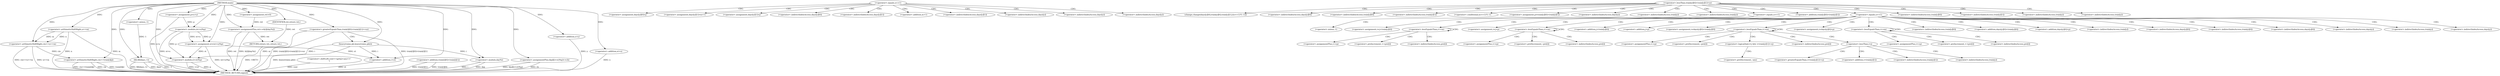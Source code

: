 digraph "main" {  
"1000119" [label = "(METHOD,main)" ]
"1000438" [label = "(METHOD_RETURN,signed)" ]
"1000123" [label = "(<operator>.arithmeticShiftRight,cin>>n>>m)" ]
"1000138" [label = "(fill,fill(days,-1))" ]
"1000144" [label = "(<operator>.arithmeticShiftRight,cin>>train[i][j])" ]
"1000169" [label = "(<operator>.assignment,p=x+y)" ]
"1000174" [label = "(<operator>.assignment,st=(st+x)%p)" ]
"1000195" [label = "(<operator>.assignment,ret=0)" ]
"1000208" [label = "(RETURN,return ret;,return ret;)" ]
"1000125" [label = "(<operator>.arithmeticShiftRight,n>>m)" ]
"1000140" [label = "(<operator>.minus,-1)" ]
"1000152" [label = "(<operator>.greaterEqualsThan,train[i][0]+train[i][1]>=sz)" ]
"1000165" [label = "(heavytrains.pb,heavytrains.pb(i))" ]
"1000182" [label = "(<operator>.assignmentPlus,h[p][(i+st)%p]+=ch)" ]
"1000199" [label = "(<operator>.assignmentPlus,ret+=h[i][day%i])" ]
"1000209" [label = "(IDENTIFIER,ret,return ret;)" ]
"1000428" [label = "(<operator>.shiftLeft,cout<<get(j)+ans<<'\n')" ]
"1000171" [label = "(<operator>.addition,x+y)" ]
"1000176" [label = "(<operator>.modulo,(st+x)%p)" ]
"1000153" [label = "(<operator>.addition,train[i][0]+train[i][1])" ]
"1000177" [label = "(<operator>.addition,st+x)" ]
"1000187" [label = "(<operator>.modulo,(i+st)%p)" ]
"1000205" [label = "(<operator>.modulo,day%i)" ]
"1000188" [label = "(<operator>.addition,i+st)" ]
"1000228" [label = "(<operator>.equals,x==1)" ]
"1000261" [label = "(<operator>.lessThan,train[y][0]+train[y][1]<sz)" ]
"1000232" [label = "(<operator>.assignment,days[y][0]=j)" ]
"1000239" [label = "(<operator>.assignment,days[y][1]=m+1)" ]
"1000249" [label = "(<operator>.assignment,days[y][1]=j)" ]
"1000275" [label = "(change,change(days[y][0],train[y][0],train[y][1],((x==1)?1:-1)))" ]
"1000233" [label = "(<operator>.indirectIndexAccess,days[y][0])" ]
"1000240" [label = "(<operator>.indirectIndexAccess,days[y][1])" ]
"1000245" [label = "(<operator>.addition,m+1)" ]
"1000250" [label = "(<operator>.indirectIndexAccess,days[y][1])" ]
"1000276" [label = "(<operator>.indirectIndexAccess,days[y][0])" ]
"1000281" [label = "(<operator>.indirectIndexAccess,train[y][0])" ]
"1000286" [label = "(<operator>.indirectIndexAccess,train[y][1])" ]
"1000291" [label = "(<operator>.conditional,(x==1)?1:-1)" ]
"1000301" [label = "(<operator>.assignment,p=train[y][0]+train[y][1])" ]
"1000234" [label = "(<operator>.indirectIndexAccess,days[y])" ]
"1000241" [label = "(<operator>.indirectIndexAccess,days[y])" ]
"1000251" [label = "(<operator>.indirectIndexAccess,days[y])" ]
"1000277" [label = "(<operator>.indirectIndexAccess,days[y])" ]
"1000282" [label = "(<operator>.indirectIndexAccess,train[y])" ]
"1000287" [label = "(<operator>.indirectIndexAccess,train[y])" ]
"1000292" [label = "(<operator>.equals,x==1)" ]
"1000296" [label = "(<operator>.minus,-1)" ]
"1000303" [label = "(<operator>.addition,train[y][0]+train[y][1])" ]
"1000315" [label = "(<operator>.equals,x==1)" ]
"1000304" [label = "(<operator>.indirectIndexAccess,train[y][0])" ]
"1000309" [label = "(<operator>.indirectIndexAccess,train[y][1])" ]
"1000305" [label = "(<operator>.indirectIndexAccess,train[y])" ]
"1000310" [label = "(<operator>.indirectIndexAccess,train[y])" ]
"1000321" [label = "(<operator>.assignment,i=j+train[y][0])" ]
"1000330" [label = "(<operator>.lessEqualsThan,i<=m)" ]
"1000333" [label = "(<operator>.assignmentPlus,i+=p)" ]
"1000336" [label = "(<operator>.preIncrement,++pre[i])" ]
"1000342" [label = "(<operator>.assignment,i=j+p)" ]
"1000347" [label = "(<operator>.lessEqualsThan,i<=m)" ]
"1000350" [label = "(<operator>.assignmentPlus,i+=p)" ]
"1000353" [label = "(<operator>.preDecrement,--pre[i])" ]
"1000323" [label = "(<operator>.addition,j+train[y][0])" ]
"1000337" [label = "(<operator>.indirectIndexAccess,pre[i])" ]
"1000344" [label = "(<operator>.addition,j+p)" ]
"1000354" [label = "(<operator>.indirectIndexAccess,pre[i])" ]
"1000361" [label = "(<operator>.assignment,i=days[y][0]+train[y][0])" ]
"1000374" [label = "(<operator>.lessEqualsThan,i<=m)" ]
"1000377" [label = "(<operator>.assignmentPlus,i+=p)" ]
"1000403" [label = "(<operator>.assignment,i=days[y][0]+p)" ]
"1000412" [label = "(<operator>.lessEqualsThan,i<=m)" ]
"1000415" [label = "(<operator>.assignmentPlus,i+=p)" ]
"1000325" [label = "(<operator>.indirectIndexAccess,train[y][0])" ]
"1000363" [label = "(<operator>.addition,days[y][0]+train[y][0])" ]
"1000397" [label = "(<operator>.preDecrement,--pre[i])" ]
"1000405" [label = "(<operator>.addition,days[y][0]+p)" ]
"1000419" [label = "(<operator>.preIncrement,++pre[i])" ]
"1000326" [label = "(<operator>.indirectIndexAccess,train[y])" ]
"1000364" [label = "(<operator>.indirectIndexAccess,days[y][0])" ]
"1000369" [label = "(<operator>.indirectIndexAccess,train[y][0])" ]
"1000382" [label = "(<operator>.logicalAnd,i<j && i+train[y][1]>=j)" ]
"1000395" [label = "(<operator>.preDecrement,--ans)" ]
"1000398" [label = "(<operator>.indirectIndexAccess,pre[i])" ]
"1000406" [label = "(<operator>.indirectIndexAccess,days[y][0])" ]
"1000420" [label = "(<operator>.indirectIndexAccess,pre[i])" ]
"1000365" [label = "(<operator>.indirectIndexAccess,days[y])" ]
"1000370" [label = "(<operator>.indirectIndexAccess,train[y])" ]
"1000383" [label = "(<operator>.lessThan,i<j)" ]
"1000386" [label = "(<operator>.greaterEqualsThan,i+train[y][1]>=j)" ]
"1000407" [label = "(<operator>.indirectIndexAccess,days[y])" ]
"1000387" [label = "(<operator>.addition,i+train[y][1])" ]
"1000389" [label = "(<operator>.indirectIndexAccess,train[y][1])" ]
"1000390" [label = "(<operator>.indirectIndexAccess,train[y])" ]
  "1000208" -> "1000438"  [ label = "DDG: <RET>"] 
  "1000125" -> "1000438"  [ label = "DDG: n"] 
  "1000125" -> "1000438"  [ label = "DDG: m"] 
  "1000123" -> "1000438"  [ label = "DDG: n>>m"] 
  "1000123" -> "1000438"  [ label = "DDG: cin>>n>>m"] 
  "1000138" -> "1000438"  [ label = "DDG: days"] 
  "1000138" -> "1000438"  [ label = "DDG: -1"] 
  "1000138" -> "1000438"  [ label = "DDG: fill(days,-1)"] 
  "1000144" -> "1000438"  [ label = "DDG: cin"] 
  "1000144" -> "1000438"  [ label = "DDG: train[i][j]"] 
  "1000144" -> "1000438"  [ label = "DDG: cin>>train[i][j]"] 
  "1000153" -> "1000438"  [ label = "DDG: train[i][0]"] 
  "1000153" -> "1000438"  [ label = "DDG: train[i][1]"] 
  "1000152" -> "1000438"  [ label = "DDG: train[i][0]+train[i][1]"] 
  "1000152" -> "1000438"  [ label = "DDG: sz"] 
  "1000152" -> "1000438"  [ label = "DDG: train[i][0]+train[i][1]>=sz"] 
  "1000165" -> "1000438"  [ label = "DDG: heavytrains.pb(i)"] 
  "1000171" -> "1000438"  [ label = "DDG: y"] 
  "1000169" -> "1000438"  [ label = "DDG: x+y"] 
  "1000177" -> "1000438"  [ label = "DDG: x"] 
  "1000176" -> "1000438"  [ label = "DDG: st+x"] 
  "1000174" -> "1000438"  [ label = "DDG: (st+x)%p"] 
  "1000188" -> "1000438"  [ label = "DDG: st"] 
  "1000187" -> "1000438"  [ label = "DDG: i+st"] 
  "1000187" -> "1000438"  [ label = "DDG: p"] 
  "1000182" -> "1000438"  [ label = "DDG: h[p][(i+st)%p]"] 
  "1000199" -> "1000438"  [ label = "DDG: ret"] 
  "1000205" -> "1000438"  [ label = "DDG: i"] 
  "1000199" -> "1000438"  [ label = "DDG: h[i][day%i]"] 
  "1000205" -> "1000438"  [ label = "DDG: day"] 
  "1000182" -> "1000438"  [ label = "DDG: ch"] 
  "1000428" -> "1000438"  [ label = "DDG: cout"] 
  "1000119" -> "1000123"  [ label = "DDG: "] 
  "1000125" -> "1000123"  [ label = "DDG: m"] 
  "1000125" -> "1000123"  [ label = "DDG: n"] 
  "1000119" -> "1000138"  [ label = "DDG: "] 
  "1000140" -> "1000138"  [ label = "DDG: 1"] 
  "1000119" -> "1000169"  [ label = "DDG: "] 
  "1000176" -> "1000174"  [ label = "DDG: p"] 
  "1000176" -> "1000174"  [ label = "DDG: st+x"] 
  "1000119" -> "1000195"  [ label = "DDG: "] 
  "1000209" -> "1000208"  [ label = "DDG: ret"] 
  "1000199" -> "1000208"  [ label = "DDG: ret"] 
  "1000119" -> "1000125"  [ label = "DDG: "] 
  "1000119" -> "1000140"  [ label = "DDG: "] 
  "1000123" -> "1000144"  [ label = "DDG: cin"] 
  "1000119" -> "1000144"  [ label = "DDG: "] 
  "1000119" -> "1000174"  [ label = "DDG: "] 
  "1000119" -> "1000182"  [ label = "DDG: "] 
  "1000119" -> "1000209"  [ label = "DDG: "] 
  "1000119" -> "1000152"  [ label = "DDG: "] 
  "1000119" -> "1000165"  [ label = "DDG: "] 
  "1000119" -> "1000171"  [ label = "DDG: "] 
  "1000119" -> "1000176"  [ label = "DDG: "] 
  "1000169" -> "1000176"  [ label = "DDG: p"] 
  "1000195" -> "1000199"  [ label = "DDG: ret"] 
  "1000119" -> "1000199"  [ label = "DDG: "] 
  "1000119" -> "1000177"  [ label = "DDG: "] 
  "1000174" -> "1000187"  [ label = "DDG: st"] 
  "1000119" -> "1000187"  [ label = "DDG: "] 
  "1000165" -> "1000187"  [ label = "DDG: i"] 
  "1000176" -> "1000187"  [ label = "DDG: p"] 
  "1000119" -> "1000205"  [ label = "DDG: "] 
  "1000165" -> "1000205"  [ label = "DDG: i"] 
  "1000165" -> "1000188"  [ label = "DDG: i"] 
  "1000119" -> "1000188"  [ label = "DDG: "] 
  "1000174" -> "1000188"  [ label = "DDG: st"] 
  "1000152" -> "1000165"  [ label = "CDG: "] 
  "1000228" -> "1000233"  [ label = "CDG: "] 
  "1000228" -> "1000251"  [ label = "CDG: "] 
  "1000228" -> "1000250"  [ label = "CDG: "] 
  "1000228" -> "1000240"  [ label = "CDG: "] 
  "1000228" -> "1000245"  [ label = "CDG: "] 
  "1000228" -> "1000232"  [ label = "CDG: "] 
  "1000228" -> "1000239"  [ label = "CDG: "] 
  "1000228" -> "1000234"  [ label = "CDG: "] 
  "1000228" -> "1000249"  [ label = "CDG: "] 
  "1000228" -> "1000241"  [ label = "CDG: "] 
  "1000261" -> "1000305"  [ label = "CDG: "] 
  "1000261" -> "1000315"  [ label = "CDG: "] 
  "1000261" -> "1000276"  [ label = "CDG: "] 
  "1000261" -> "1000310"  [ label = "CDG: "] 
  "1000261" -> "1000291"  [ label = "CDG: "] 
  "1000261" -> "1000277"  [ label = "CDG: "] 
  "1000261" -> "1000281"  [ label = "CDG: "] 
  "1000261" -> "1000282"  [ label = "CDG: "] 
  "1000261" -> "1000304"  [ label = "CDG: "] 
  "1000261" -> "1000292"  [ label = "CDG: "] 
  "1000261" -> "1000303"  [ label = "CDG: "] 
  "1000261" -> "1000286"  [ label = "CDG: "] 
  "1000261" -> "1000309"  [ label = "CDG: "] 
  "1000261" -> "1000301"  [ label = "CDG: "] 
  "1000261" -> "1000287"  [ label = "CDG: "] 
  "1000261" -> "1000275"  [ label = "CDG: "] 
  "1000292" -> "1000296"  [ label = "CDG: "] 
  "1000315" -> "1000370"  [ label = "CDG: "] 
  "1000315" -> "1000406"  [ label = "CDG: "] 
  "1000315" -> "1000321"  [ label = "CDG: "] 
  "1000315" -> "1000407"  [ label = "CDG: "] 
  "1000315" -> "1000405"  [ label = "CDG: "] 
  "1000315" -> "1000326"  [ label = "CDG: "] 
  "1000315" -> "1000412"  [ label = "CDG: "] 
  "1000315" -> "1000330"  [ label = "CDG: "] 
  "1000315" -> "1000363"  [ label = "CDG: "] 
  "1000315" -> "1000364"  [ label = "CDG: "] 
  "1000315" -> "1000342"  [ label = "CDG: "] 
  "1000315" -> "1000344"  [ label = "CDG: "] 
  "1000315" -> "1000323"  [ label = "CDG: "] 
  "1000315" -> "1000403"  [ label = "CDG: "] 
  "1000315" -> "1000365"  [ label = "CDG: "] 
  "1000315" -> "1000361"  [ label = "CDG: "] 
  "1000315" -> "1000347"  [ label = "CDG: "] 
  "1000315" -> "1000374"  [ label = "CDG: "] 
  "1000315" -> "1000325"  [ label = "CDG: "] 
  "1000315" -> "1000369"  [ label = "CDG: "] 
  "1000330" -> "1000337"  [ label = "CDG: "] 
  "1000330" -> "1000330"  [ label = "CDG: "] 
  "1000330" -> "1000336"  [ label = "CDG: "] 
  "1000330" -> "1000333"  [ label = "CDG: "] 
  "1000347" -> "1000354"  [ label = "CDG: "] 
  "1000347" -> "1000353"  [ label = "CDG: "] 
  "1000347" -> "1000350"  [ label = "CDG: "] 
  "1000347" -> "1000347"  [ label = "CDG: "] 
  "1000374" -> "1000383"  [ label = "CDG: "] 
  "1000374" -> "1000398"  [ label = "CDG: "] 
  "1000374" -> "1000382"  [ label = "CDG: "] 
  "1000374" -> "1000397"  [ label = "CDG: "] 
  "1000374" -> "1000377"  [ label = "CDG: "] 
  "1000374" -> "1000374"  [ label = "CDG: "] 
  "1000412" -> "1000415"  [ label = "CDG: "] 
  "1000412" -> "1000420"  [ label = "CDG: "] 
  "1000412" -> "1000412"  [ label = "CDG: "] 
  "1000412" -> "1000419"  [ label = "CDG: "] 
  "1000382" -> "1000395"  [ label = "CDG: "] 
  "1000383" -> "1000389"  [ label = "CDG: "] 
  "1000383" -> "1000387"  [ label = "CDG: "] 
  "1000383" -> "1000386"  [ label = "CDG: "] 
  "1000383" -> "1000390"  [ label = "CDG: "] 
}
